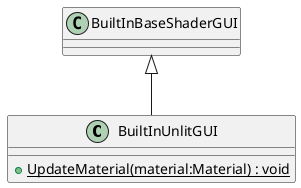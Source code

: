 @startuml
class BuiltInUnlitGUI {
    + {static} UpdateMaterial(material:Material) : void
}
BuiltInBaseShaderGUI <|-- BuiltInUnlitGUI
@enduml
